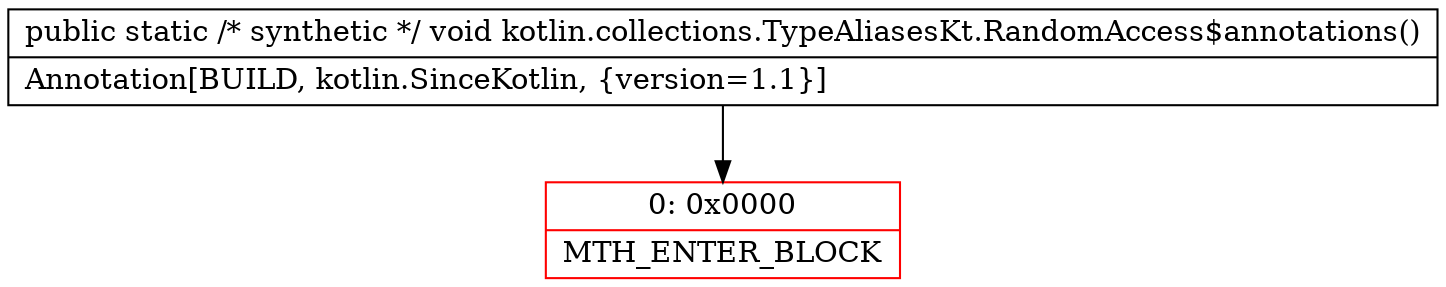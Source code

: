 digraph "CFG forkotlin.collections.TypeAliasesKt.RandomAccess$annotations()V" {
subgraph cluster_Region_236950285 {
label = "R(0)";
node [shape=record,color=blue];
}
Node_0 [shape=record,color=red,label="{0\:\ 0x0000|MTH_ENTER_BLOCK\l}"];
MethodNode[shape=record,label="{public static \/* synthetic *\/ void kotlin.collections.TypeAliasesKt.RandomAccess$annotations()  | Annotation[BUILD, kotlin.SinceKotlin, \{version=1.1\}]\l}"];
MethodNode -> Node_0;
}

